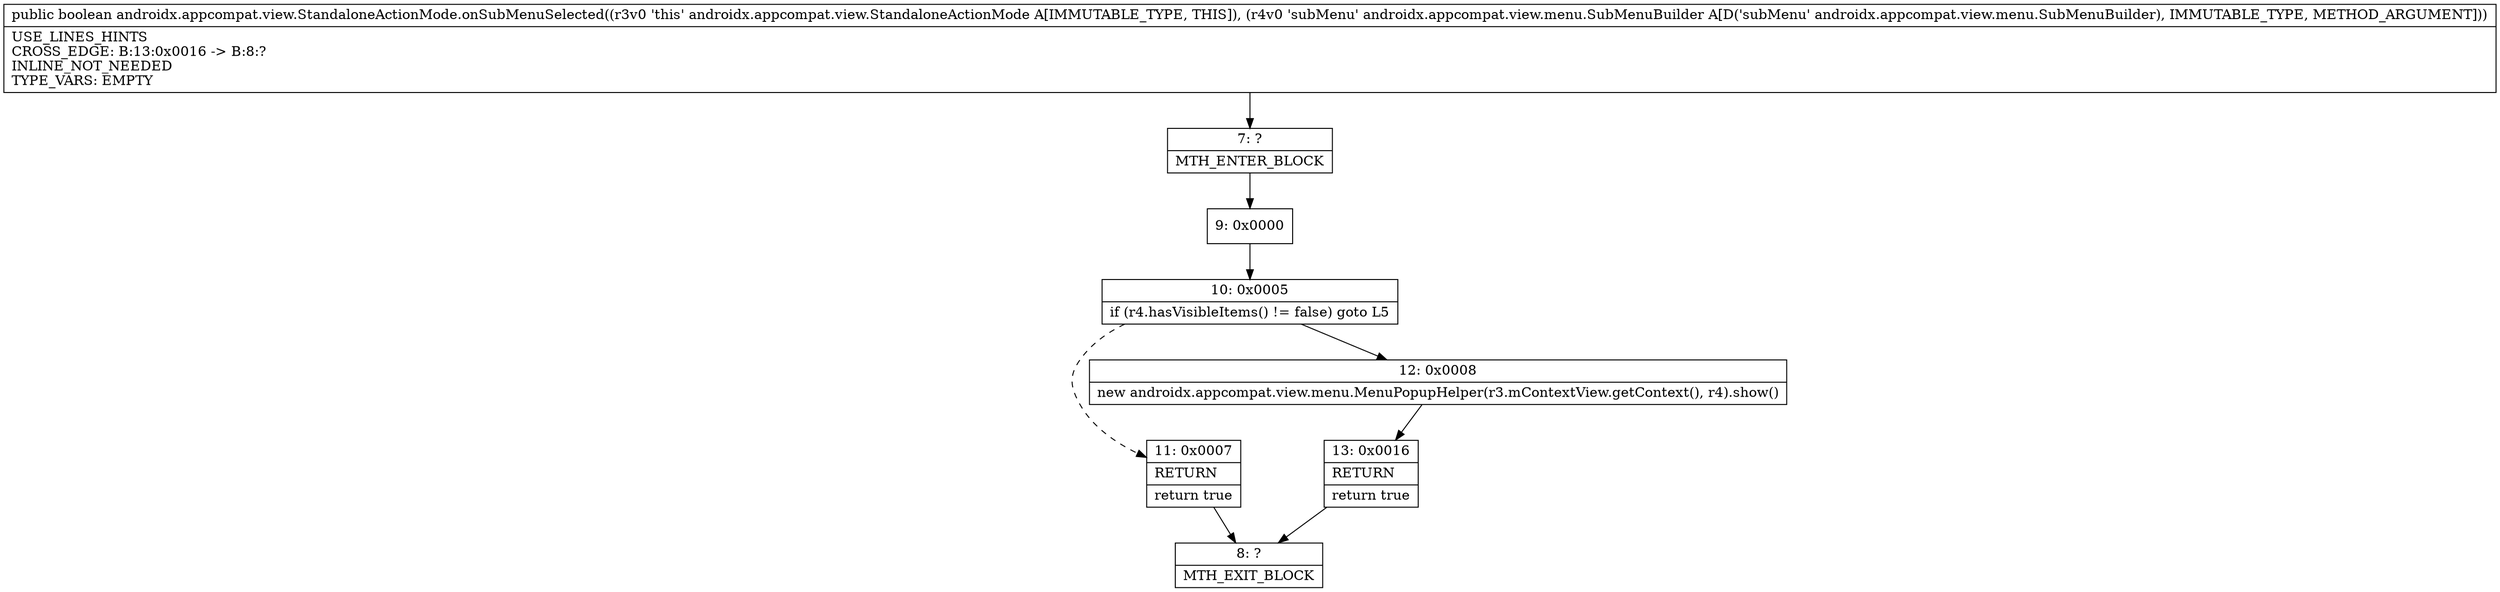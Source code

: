 digraph "CFG forandroidx.appcompat.view.StandaloneActionMode.onSubMenuSelected(Landroidx\/appcompat\/view\/menu\/SubMenuBuilder;)Z" {
Node_7 [shape=record,label="{7\:\ ?|MTH_ENTER_BLOCK\l}"];
Node_9 [shape=record,label="{9\:\ 0x0000}"];
Node_10 [shape=record,label="{10\:\ 0x0005|if (r4.hasVisibleItems() != false) goto L5\l}"];
Node_11 [shape=record,label="{11\:\ 0x0007|RETURN\l|return true\l}"];
Node_8 [shape=record,label="{8\:\ ?|MTH_EXIT_BLOCK\l}"];
Node_12 [shape=record,label="{12\:\ 0x0008|new androidx.appcompat.view.menu.MenuPopupHelper(r3.mContextView.getContext(), r4).show()\l}"];
Node_13 [shape=record,label="{13\:\ 0x0016|RETURN\l|return true\l}"];
MethodNode[shape=record,label="{public boolean androidx.appcompat.view.StandaloneActionMode.onSubMenuSelected((r3v0 'this' androidx.appcompat.view.StandaloneActionMode A[IMMUTABLE_TYPE, THIS]), (r4v0 'subMenu' androidx.appcompat.view.menu.SubMenuBuilder A[D('subMenu' androidx.appcompat.view.menu.SubMenuBuilder), IMMUTABLE_TYPE, METHOD_ARGUMENT]))  | USE_LINES_HINTS\lCROSS_EDGE: B:13:0x0016 \-\> B:8:?\lINLINE_NOT_NEEDED\lTYPE_VARS: EMPTY\l}"];
MethodNode -> Node_7;Node_7 -> Node_9;
Node_9 -> Node_10;
Node_10 -> Node_11[style=dashed];
Node_10 -> Node_12;
Node_11 -> Node_8;
Node_12 -> Node_13;
Node_13 -> Node_8;
}

